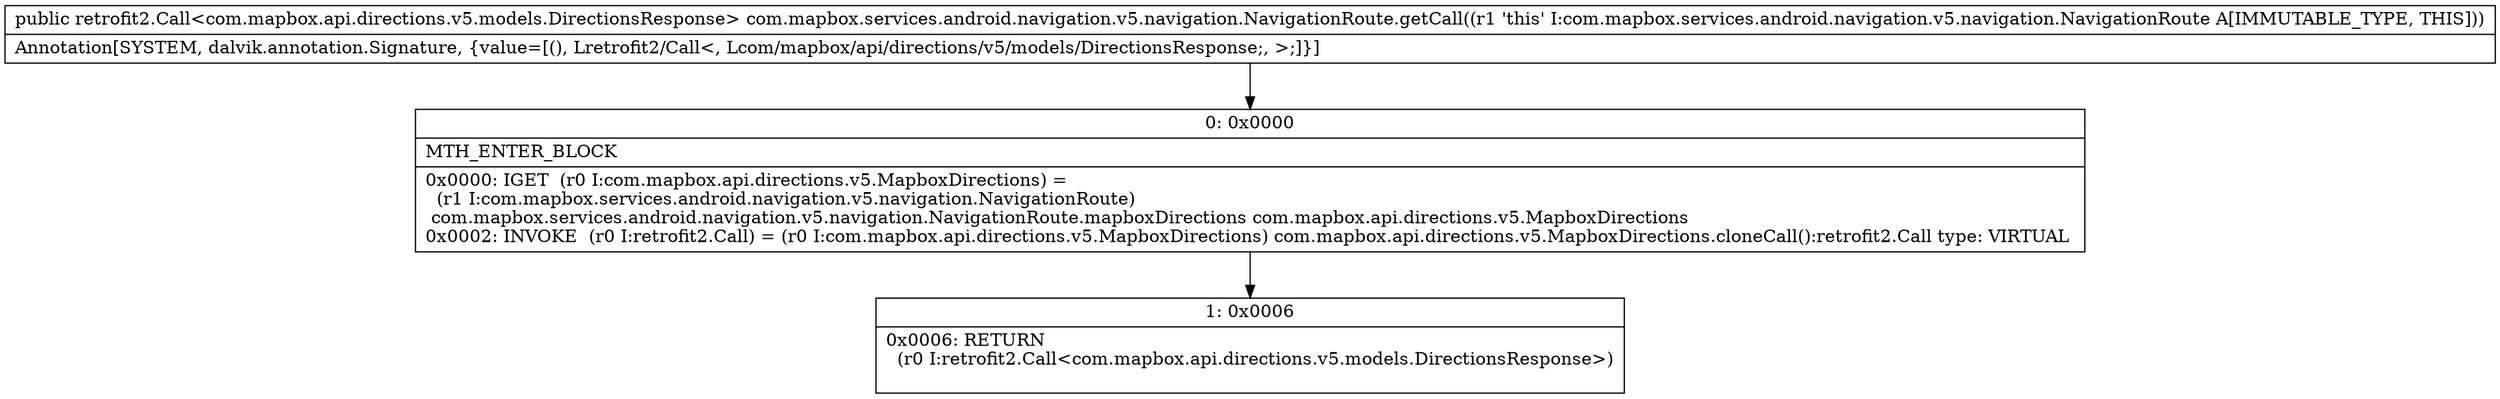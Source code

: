 digraph "CFG forcom.mapbox.services.android.navigation.v5.navigation.NavigationRoute.getCall()Lretrofit2\/Call;" {
Node_0 [shape=record,label="{0\:\ 0x0000|MTH_ENTER_BLOCK\l|0x0000: IGET  (r0 I:com.mapbox.api.directions.v5.MapboxDirections) = \l  (r1 I:com.mapbox.services.android.navigation.v5.navigation.NavigationRoute)\l com.mapbox.services.android.navigation.v5.navigation.NavigationRoute.mapboxDirections com.mapbox.api.directions.v5.MapboxDirections \l0x0002: INVOKE  (r0 I:retrofit2.Call) = (r0 I:com.mapbox.api.directions.v5.MapboxDirections) com.mapbox.api.directions.v5.MapboxDirections.cloneCall():retrofit2.Call type: VIRTUAL \l}"];
Node_1 [shape=record,label="{1\:\ 0x0006|0x0006: RETURN  \l  (r0 I:retrofit2.Call\<com.mapbox.api.directions.v5.models.DirectionsResponse\>)\l \l}"];
MethodNode[shape=record,label="{public retrofit2.Call\<com.mapbox.api.directions.v5.models.DirectionsResponse\> com.mapbox.services.android.navigation.v5.navigation.NavigationRoute.getCall((r1 'this' I:com.mapbox.services.android.navigation.v5.navigation.NavigationRoute A[IMMUTABLE_TYPE, THIS]))  | Annotation[SYSTEM, dalvik.annotation.Signature, \{value=[(), Lretrofit2\/Call\<, Lcom\/mapbox\/api\/directions\/v5\/models\/DirectionsResponse;, \>;]\}]\l}"];
MethodNode -> Node_0;
Node_0 -> Node_1;
}

